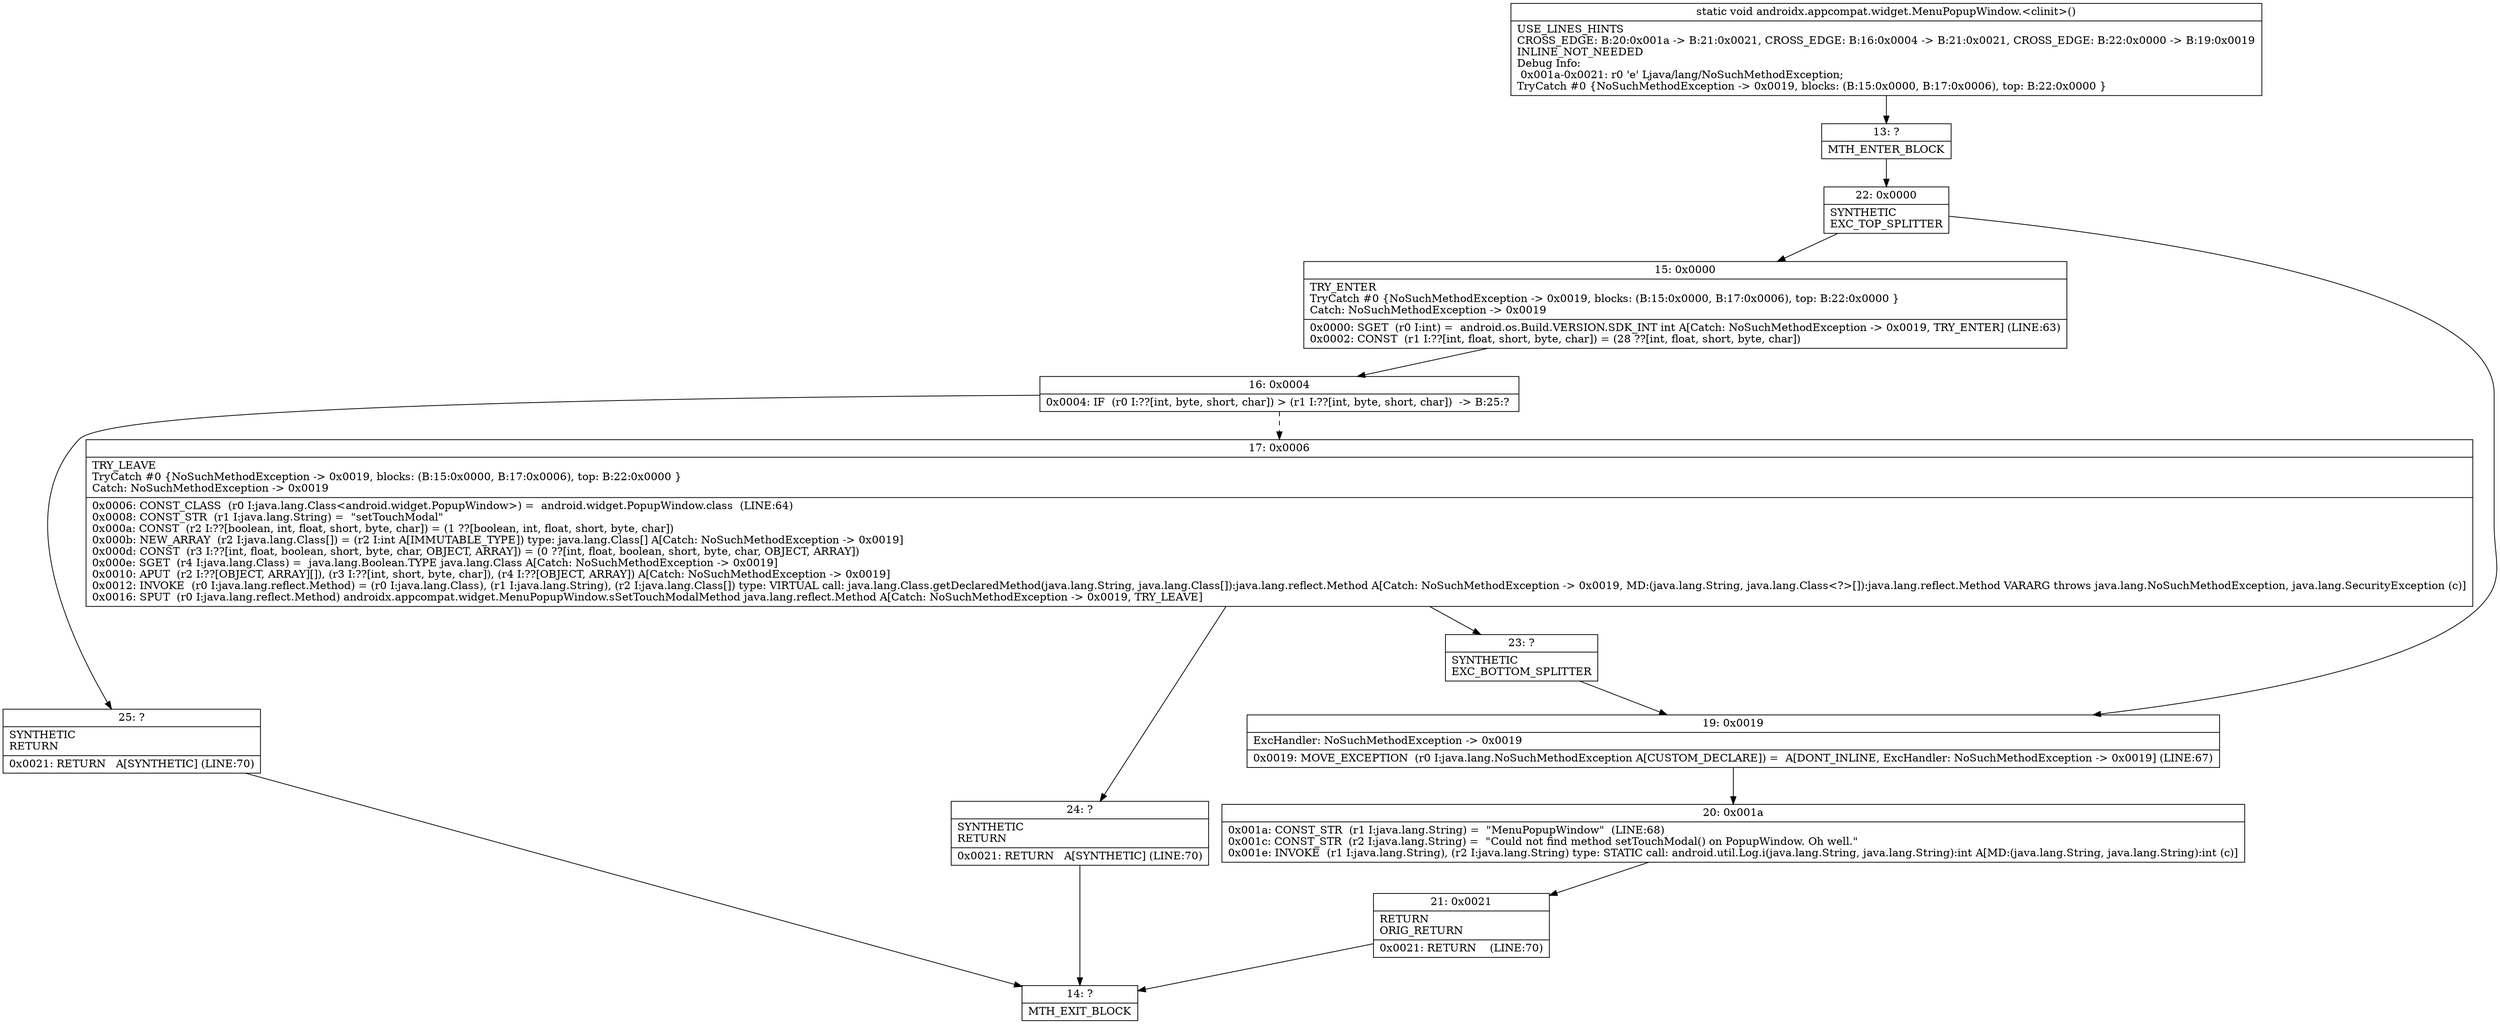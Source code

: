 digraph "CFG forandroidx.appcompat.widget.MenuPopupWindow.\<clinit\>()V" {
Node_13 [shape=record,label="{13\:\ ?|MTH_ENTER_BLOCK\l}"];
Node_22 [shape=record,label="{22\:\ 0x0000|SYNTHETIC\lEXC_TOP_SPLITTER\l}"];
Node_15 [shape=record,label="{15\:\ 0x0000|TRY_ENTER\lTryCatch #0 \{NoSuchMethodException \-\> 0x0019, blocks: (B:15:0x0000, B:17:0x0006), top: B:22:0x0000 \}\lCatch: NoSuchMethodException \-\> 0x0019\l|0x0000: SGET  (r0 I:int) =  android.os.Build.VERSION.SDK_INT int A[Catch: NoSuchMethodException \-\> 0x0019, TRY_ENTER] (LINE:63)\l0x0002: CONST  (r1 I:??[int, float, short, byte, char]) = (28 ??[int, float, short, byte, char]) \l}"];
Node_16 [shape=record,label="{16\:\ 0x0004|0x0004: IF  (r0 I:??[int, byte, short, char]) \> (r1 I:??[int, byte, short, char])  \-\> B:25:? \l}"];
Node_17 [shape=record,label="{17\:\ 0x0006|TRY_LEAVE\lTryCatch #0 \{NoSuchMethodException \-\> 0x0019, blocks: (B:15:0x0000, B:17:0x0006), top: B:22:0x0000 \}\lCatch: NoSuchMethodException \-\> 0x0019\l|0x0006: CONST_CLASS  (r0 I:java.lang.Class\<android.widget.PopupWindow\>) =  android.widget.PopupWindow.class  (LINE:64)\l0x0008: CONST_STR  (r1 I:java.lang.String) =  \"setTouchModal\" \l0x000a: CONST  (r2 I:??[boolean, int, float, short, byte, char]) = (1 ??[boolean, int, float, short, byte, char]) \l0x000b: NEW_ARRAY  (r2 I:java.lang.Class[]) = (r2 I:int A[IMMUTABLE_TYPE]) type: java.lang.Class[] A[Catch: NoSuchMethodException \-\> 0x0019]\l0x000d: CONST  (r3 I:??[int, float, boolean, short, byte, char, OBJECT, ARRAY]) = (0 ??[int, float, boolean, short, byte, char, OBJECT, ARRAY]) \l0x000e: SGET  (r4 I:java.lang.Class) =  java.lang.Boolean.TYPE java.lang.Class A[Catch: NoSuchMethodException \-\> 0x0019]\l0x0010: APUT  (r2 I:??[OBJECT, ARRAY][]), (r3 I:??[int, short, byte, char]), (r4 I:??[OBJECT, ARRAY]) A[Catch: NoSuchMethodException \-\> 0x0019]\l0x0012: INVOKE  (r0 I:java.lang.reflect.Method) = (r0 I:java.lang.Class), (r1 I:java.lang.String), (r2 I:java.lang.Class[]) type: VIRTUAL call: java.lang.Class.getDeclaredMethod(java.lang.String, java.lang.Class[]):java.lang.reflect.Method A[Catch: NoSuchMethodException \-\> 0x0019, MD:(java.lang.String, java.lang.Class\<?\>[]):java.lang.reflect.Method VARARG throws java.lang.NoSuchMethodException, java.lang.SecurityException (c)]\l0x0016: SPUT  (r0 I:java.lang.reflect.Method) androidx.appcompat.widget.MenuPopupWindow.sSetTouchModalMethod java.lang.reflect.Method A[Catch: NoSuchMethodException \-\> 0x0019, TRY_LEAVE]\l}"];
Node_23 [shape=record,label="{23\:\ ?|SYNTHETIC\lEXC_BOTTOM_SPLITTER\l}"];
Node_24 [shape=record,label="{24\:\ ?|SYNTHETIC\lRETURN\l|0x0021: RETURN   A[SYNTHETIC] (LINE:70)\l}"];
Node_14 [shape=record,label="{14\:\ ?|MTH_EXIT_BLOCK\l}"];
Node_25 [shape=record,label="{25\:\ ?|SYNTHETIC\lRETURN\l|0x0021: RETURN   A[SYNTHETIC] (LINE:70)\l}"];
Node_19 [shape=record,label="{19\:\ 0x0019|ExcHandler: NoSuchMethodException \-\> 0x0019\l|0x0019: MOVE_EXCEPTION  (r0 I:java.lang.NoSuchMethodException A[CUSTOM_DECLARE]) =  A[DONT_INLINE, ExcHandler: NoSuchMethodException \-\> 0x0019] (LINE:67)\l}"];
Node_20 [shape=record,label="{20\:\ 0x001a|0x001a: CONST_STR  (r1 I:java.lang.String) =  \"MenuPopupWindow\"  (LINE:68)\l0x001c: CONST_STR  (r2 I:java.lang.String) =  \"Could not find method setTouchModal() on PopupWindow. Oh well.\" \l0x001e: INVOKE  (r1 I:java.lang.String), (r2 I:java.lang.String) type: STATIC call: android.util.Log.i(java.lang.String, java.lang.String):int A[MD:(java.lang.String, java.lang.String):int (c)]\l}"];
Node_21 [shape=record,label="{21\:\ 0x0021|RETURN\lORIG_RETURN\l|0x0021: RETURN    (LINE:70)\l}"];
MethodNode[shape=record,label="{static void androidx.appcompat.widget.MenuPopupWindow.\<clinit\>()  | USE_LINES_HINTS\lCROSS_EDGE: B:20:0x001a \-\> B:21:0x0021, CROSS_EDGE: B:16:0x0004 \-\> B:21:0x0021, CROSS_EDGE: B:22:0x0000 \-\> B:19:0x0019\lINLINE_NOT_NEEDED\lDebug Info:\l  0x001a\-0x0021: r0 'e' Ljava\/lang\/NoSuchMethodException;\lTryCatch #0 \{NoSuchMethodException \-\> 0x0019, blocks: (B:15:0x0000, B:17:0x0006), top: B:22:0x0000 \}\l}"];
MethodNode -> Node_13;Node_13 -> Node_22;
Node_22 -> Node_15;
Node_22 -> Node_19;
Node_15 -> Node_16;
Node_16 -> Node_17[style=dashed];
Node_16 -> Node_25;
Node_17 -> Node_23;
Node_17 -> Node_24;
Node_23 -> Node_19;
Node_24 -> Node_14;
Node_25 -> Node_14;
Node_19 -> Node_20;
Node_20 -> Node_21;
Node_21 -> Node_14;
}

